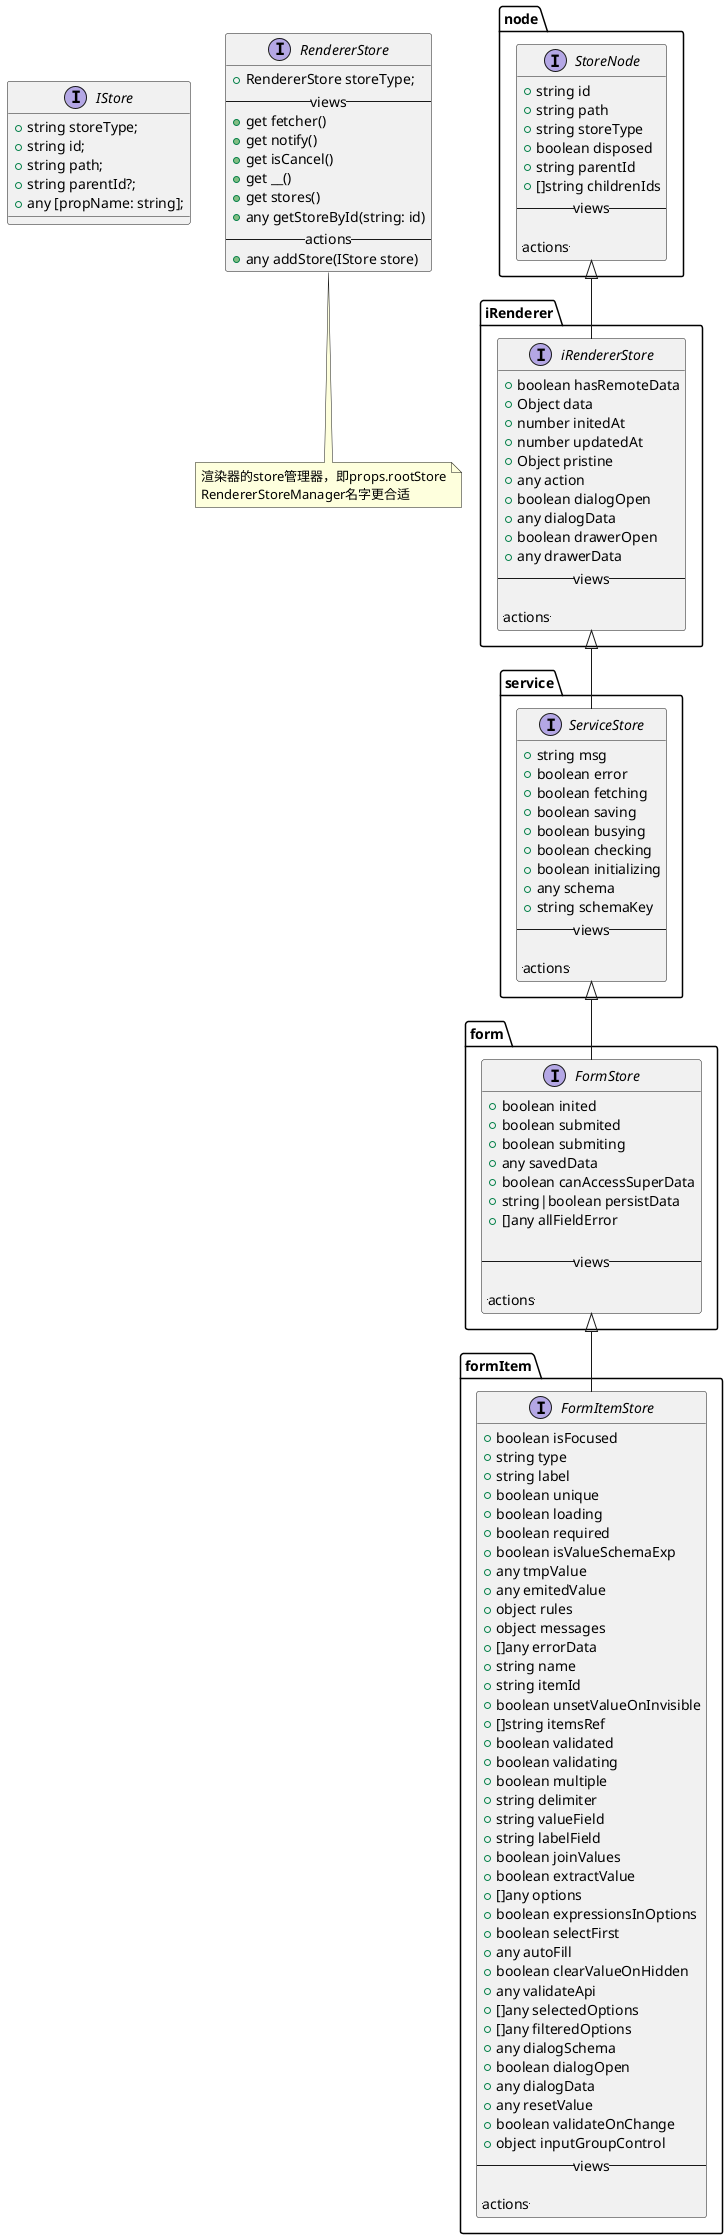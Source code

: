@startuml amis store设计

interface IStore {
    + string storeType;
    + string id;
    + string path;
    + string parentId?;
    + any [propName: string];
}

interface RendererStore {
    + RendererStore storeType;
    --views--
    + get fetcher()
    + get notify()
    + get isCancel()
    + get __()
    + get stores()
    + any getStoreById(string: id)
    --actions--
    + any addStore(IStore store)
}
note bottom
    渲染器的store管理器，即props.rootStore
    RendererStoreManager名字更合适
end note

interface node.StoreNode {
    + string id
    + string path
    + string storeType
    + boolean disposed
    + string parentId
    + []string childrenIds
    --views--
    
    --actions-- 
}

node.StoreNode <|-- iRenderer.iRendererStore

interface iRenderer.iRendererStore {
    + boolean hasRemoteData
    + Object data
    + number initedAt
    + number updatedAt
    + Object pristine
    + any action
    + boolean dialogOpen
    + any dialogData
    + boolean drawerOpen
    + any drawerData
    --views--
    
    --actions-- 
}

iRenderer.iRendererStore <|-- service.ServiceStore
interface service.ServiceStore {
    + string msg
    + boolean error
    + boolean fetching
    + boolean saving
    + boolean busying
    + boolean checking
    + boolean initializing
    + any schema
    + string schemaKey
    --views--

    --actions-- 
}

service.ServiceStore <|-- form.FormStore
interface form.FormStore {
    + boolean inited
    + boolean submited
    + boolean submiting
    + any savedData
    + boolean canAccessSuperData
    + string|boolean persistData
    + []any allFieldError

    --views--

    --actions-- 
}

form.FormStore <|-- formItem.FormItemStore
interface formItem.FormItemStore {
    + boolean isFocused
    + string type
    + string label
    + boolean unique
    + boolean loading
    + boolean required
    + boolean isValueSchemaExp
    + any tmpValue
    + any emitedValue
    + object rules
    + object messages
    + []any errorData
    + string name
    + string itemId
    + boolean unsetValueOnInvisible
    + []string itemsRef
    + boolean validated
    + boolean validating
    + boolean multiple
    + string delimiter
    + string valueField
    + string labelField
    + boolean joinValues
    + boolean extractValue
    + []any options
    + boolean expressionsInOptions
    + boolean selectFirst
    + any autoFill
    + boolean clearValueOnHidden
    + any validateApi
    + []any selectedOptions
    + []any filteredOptions
    + any dialogSchema
    + boolean dialogOpen
    + any dialogData
    + any resetValue
    + boolean validateOnChange
    + object inputGroupControl
    --views--
    
    --actions-- 
}




@enduml